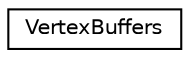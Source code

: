 digraph "Graphical Class Hierarchy"
{
 // LATEX_PDF_SIZE
  edge [fontname="Helvetica",fontsize="10",labelfontname="Helvetica",labelfontsize="10"];
  node [fontname="Helvetica",fontsize="10",shape=record];
  rankdir="LR";
  Node0 [label="VertexBuffers",height=0.2,width=0.4,color="black", fillcolor="white", style="filled",URL="$struct_vertex_buffers.html",tooltip=" "];
}

